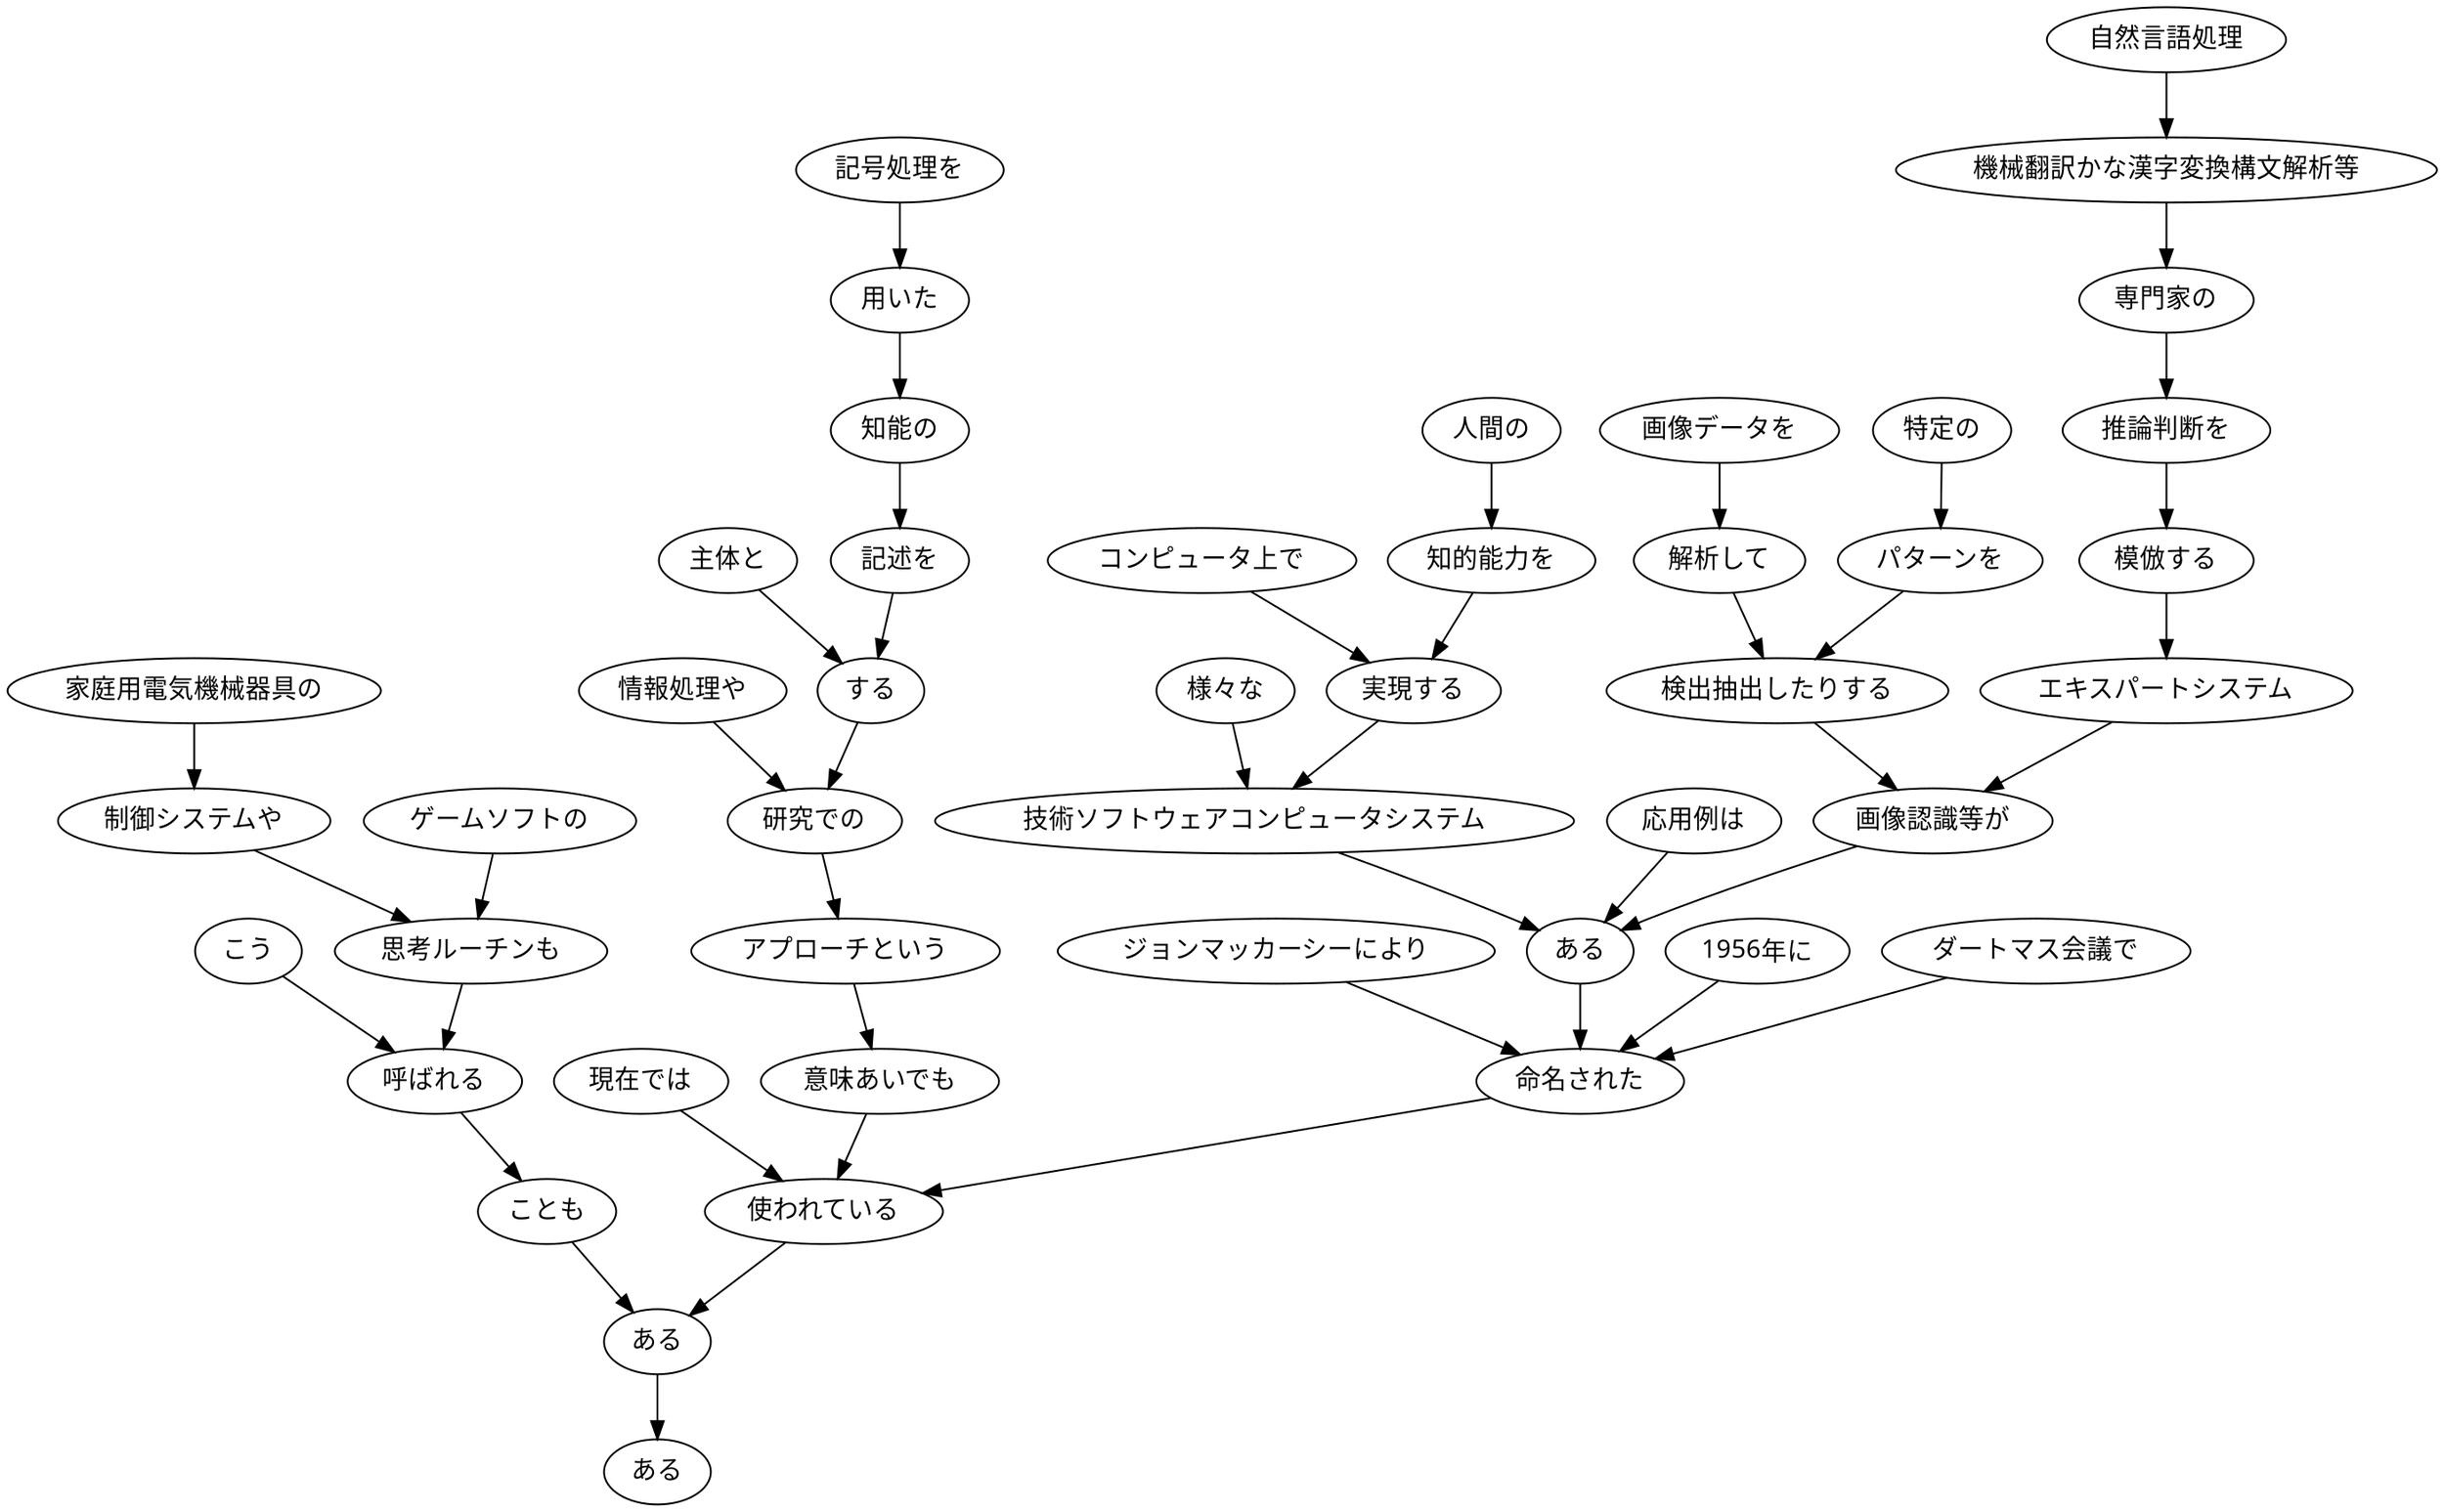 // tree
digraph {
	node [fontname="Meiryo UI"]
	edge [fontname="Meiryo UI"]
	0 [label="人間の"]
	1 [label="知的能力を"]
	0 -> 1
	1 [label="知的能力を"]
	3 [label="実現する"]
	1 -> 3
	2 [label="コンピュータ上で"]
	3 [label="実現する"]
	2 -> 3
	3 [label="実現する"]
	5 [label="技術ソフトウェアコンピュータシステム"]
	3 -> 5
	4 [label="様々な"]
	5 [label="技術ソフトウェアコンピュータシステム"]
	4 -> 5
	5 [label="技術ソフトウェアコンピュータシステム"]
	19 [label="ある"]
	5 -> 19
	6 [label="応用例は"]
	19 [label="ある"]
	6 -> 19
	7 [label="自然言語処理"]
	8 [label="機械翻訳かな漢字変換構文解析等"]
	7 -> 8
	8 [label="機械翻訳かな漢字変換構文解析等"]
	9 [label="専門家の"]
	8 -> 9
	9 [label="専門家の"]
	10 [label="推論判断を"]
	9 -> 10
	10 [label="推論判断を"]
	11 [label="模倣する"]
	10 -> 11
	11 [label="模倣する"]
	12 [label="エキスパートシステム"]
	11 -> 12
	12 [label="エキスパートシステム"]
	18 [label="画像認識等が"]
	12 -> 18
	13 [label="画像データを"]
	14 [label="解析して"]
	13 -> 14
	14 [label="解析して"]
	17 [label="検出抽出したりする"]
	14 -> 17
	15 [label="特定の"]
	16 [label="パターンを"]
	15 -> 16
	16 [label="パターンを"]
	17 [label="検出抽出したりする"]
	16 -> 17
	17 [label="検出抽出したりする"]
	18 [label="画像認識等が"]
	17 -> 18
	18 [label="画像認識等が"]
	19 [label="ある"]
	18 -> 19
	19 [label="ある"]
	23 [label="命名された"]
	19 -> 23
	20 [label="1956年に"]
	23 [label="命名された"]
	20 -> 23
	21 [label="ダートマス会議で"]
	23 [label="命名された"]
	21 -> 23
	22 [label="ジョンマッカーシーにより"]
	23 [label="命名された"]
	22 -> 23
	23 [label="命名された"]
	35 [label="使われている"]
	23 -> 35
	24 [label="現在では"]
	35 [label="使われている"]
	24 -> 35
	25 [label="記号処理を"]
	26 [label="用いた"]
	25 -> 26
	26 [label="用いた"]
	27 [label="知能の"]
	26 -> 27
	27 [label="知能の"]
	28 [label="記述を"]
	27 -> 28
	28 [label="記述を"]
	30 [label="する"]
	28 -> 30
	29 [label="主体と"]
	30 [label="する"]
	29 -> 30
	30 [label="する"]
	32 [label="研究での"]
	30 -> 32
	31 [label="情報処理や"]
	32 [label="研究での"]
	31 -> 32
	32 [label="研究での"]
	33 [label="アプローチという"]
	32 -> 33
	33 [label="アプローチという"]
	34 [label="意味あいでも"]
	33 -> 34
	34 [label="意味あいでも"]
	35 [label="使われている"]
	34 -> 35
	35 [label="使われている"]
	43 [label="ある"]
	35 -> 43
	36 [label="家庭用電気機械器具の"]
	37 [label="制御システムや"]
	36 -> 37
	37 [label="制御システムや"]
	39 [label="思考ルーチンも"]
	37 -> 39
	38 [label="ゲームソフトの"]
	39 [label="思考ルーチンも"]
	38 -> 39
	39 [label="思考ルーチンも"]
	41 [label="呼ばれる"]
	39 -> 41
	40 [label="こう"]
	41 [label="呼ばれる"]
	40 -> 41
	41 [label="呼ばれる"]
	42 [label="ことも"]
	41 -> 42
	42 [label="ことも"]
	43 [label="ある"]
	42 -> 43
	43 [label="ある"]
	-1 [label="ある"]
	43 -> -1
}
